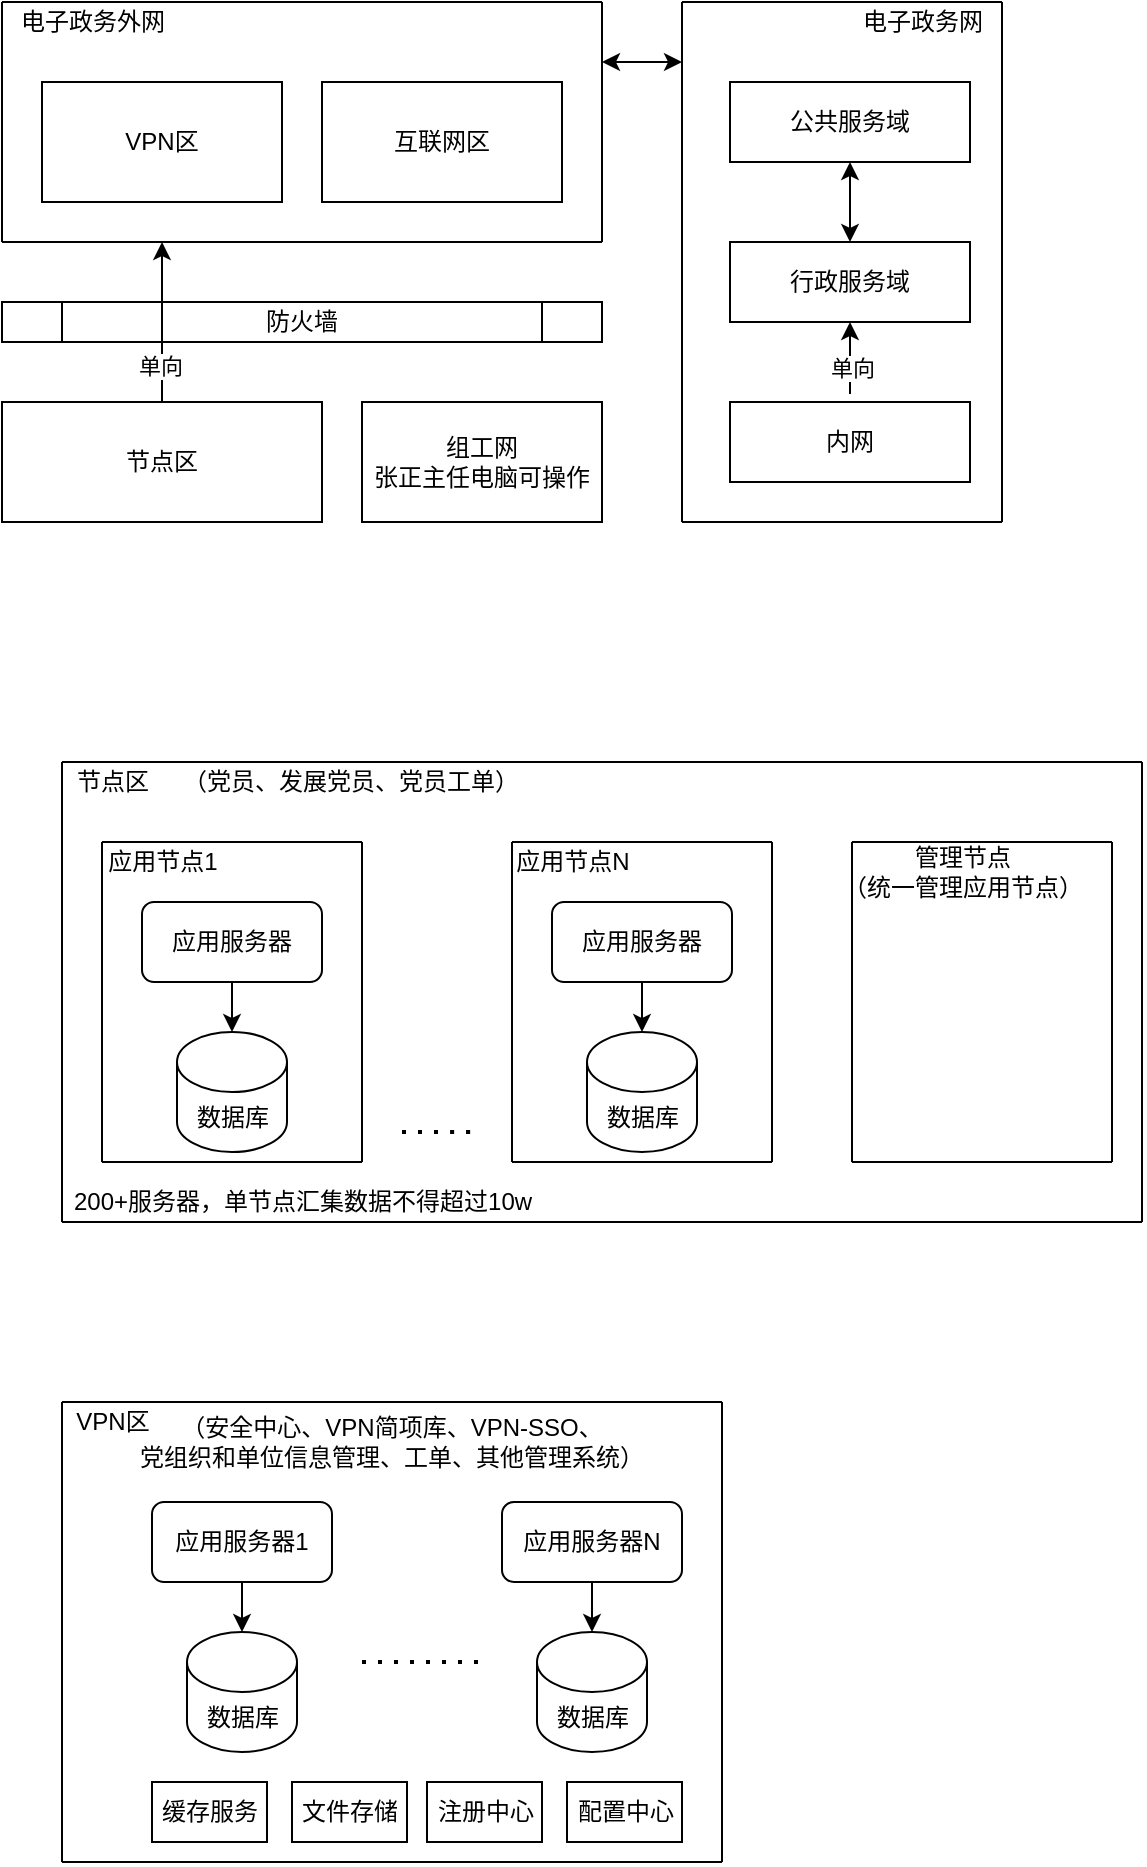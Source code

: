 <mxfile version="14.1.8" type="github">
  <diagram id="SYbEgcinNRKj9kmDJbq_" name="Page-1">
    <mxGraphModel dx="636" dy="356" grid="1" gridSize="10" guides="1" tooltips="1" connect="1" arrows="1" fold="1" page="1" pageScale="1" pageWidth="827" pageHeight="1169" math="0" shadow="0">
      <root>
        <mxCell id="0" />
        <mxCell id="1" parent="0" />
        <mxCell id="ao2a46Y-bcIXZqaaUjhU-2" value="VPN区" style="rounded=0;whiteSpace=wrap;html=1;" vertex="1" parent="1">
          <mxGeometry x="60" y="80" width="120" height="60" as="geometry" />
        </mxCell>
        <mxCell id="ao2a46Y-bcIXZqaaUjhU-3" value="互联网区" style="rounded=0;whiteSpace=wrap;html=1;" vertex="1" parent="1">
          <mxGeometry x="200" y="80" width="120" height="60" as="geometry" />
        </mxCell>
        <mxCell id="ao2a46Y-bcIXZqaaUjhU-4" value="节点区" style="rounded=0;whiteSpace=wrap;html=1;" vertex="1" parent="1">
          <mxGeometry x="40" y="240" width="160" height="60" as="geometry" />
        </mxCell>
        <mxCell id="ao2a46Y-bcIXZqaaUjhU-5" value="组工网&lt;br&gt;张正主任电脑可操作" style="rounded=0;whiteSpace=wrap;html=1;" vertex="1" parent="1">
          <mxGeometry x="220" y="240" width="120" height="60" as="geometry" />
        </mxCell>
        <mxCell id="ao2a46Y-bcIXZqaaUjhU-7" value="" style="endArrow=none;html=1;" edge="1" parent="1">
          <mxGeometry width="50" height="50" relative="1" as="geometry">
            <mxPoint x="40" y="160" as="sourcePoint" />
            <mxPoint x="40" y="40" as="targetPoint" />
          </mxGeometry>
        </mxCell>
        <mxCell id="ao2a46Y-bcIXZqaaUjhU-8" value="" style="endArrow=none;html=1;" edge="1" parent="1">
          <mxGeometry width="50" height="50" relative="1" as="geometry">
            <mxPoint x="40" y="160" as="sourcePoint" />
            <mxPoint x="340" y="160" as="targetPoint" />
          </mxGeometry>
        </mxCell>
        <mxCell id="ao2a46Y-bcIXZqaaUjhU-9" value="" style="endArrow=none;html=1;" edge="1" parent="1">
          <mxGeometry width="50" height="50" relative="1" as="geometry">
            <mxPoint x="40" y="40" as="sourcePoint" />
            <mxPoint x="340" y="40" as="targetPoint" />
          </mxGeometry>
        </mxCell>
        <mxCell id="ao2a46Y-bcIXZqaaUjhU-10" value="" style="endArrow=none;html=1;" edge="1" parent="1">
          <mxGeometry width="50" height="50" relative="1" as="geometry">
            <mxPoint x="340" y="160" as="sourcePoint" />
            <mxPoint x="340" y="40" as="targetPoint" />
          </mxGeometry>
        </mxCell>
        <mxCell id="ao2a46Y-bcIXZqaaUjhU-11" value="电子政务外网" style="text;html=1;align=center;verticalAlign=middle;resizable=0;points=[];autosize=1;" vertex="1" parent="1">
          <mxGeometry x="40" y="40" width="90" height="20" as="geometry" />
        </mxCell>
        <mxCell id="ao2a46Y-bcIXZqaaUjhU-12" value="防火墙" style="shape=process;whiteSpace=wrap;html=1;backgroundOutline=1;" vertex="1" parent="1">
          <mxGeometry x="40" y="190" width="300" height="20" as="geometry" />
        </mxCell>
        <mxCell id="ao2a46Y-bcIXZqaaUjhU-13" value="" style="endArrow=classic;html=1;exitX=0.5;exitY=0;exitDx=0;exitDy=0;" edge="1" parent="1" source="ao2a46Y-bcIXZqaaUjhU-4">
          <mxGeometry width="50" height="50" relative="1" as="geometry">
            <mxPoint x="250" y="210" as="sourcePoint" />
            <mxPoint x="120" y="160" as="targetPoint" />
          </mxGeometry>
        </mxCell>
        <mxCell id="ao2a46Y-bcIXZqaaUjhU-14" value="单向" style="edgeLabel;html=1;align=center;verticalAlign=middle;resizable=0;points=[];" vertex="1" connectable="0" parent="ao2a46Y-bcIXZqaaUjhU-13">
          <mxGeometry x="-0.543" y="1" relative="1" as="geometry">
            <mxPoint as="offset" />
          </mxGeometry>
        </mxCell>
        <mxCell id="ao2a46Y-bcIXZqaaUjhU-15" value="公共服务域" style="rounded=0;whiteSpace=wrap;html=1;" vertex="1" parent="1">
          <mxGeometry x="404" y="80" width="120" height="40" as="geometry" />
        </mxCell>
        <mxCell id="ao2a46Y-bcIXZqaaUjhU-16" value="行政服务域" style="rounded=0;whiteSpace=wrap;html=1;" vertex="1" parent="1">
          <mxGeometry x="404" y="160" width="120" height="40" as="geometry" />
        </mxCell>
        <mxCell id="ao2a46Y-bcIXZqaaUjhU-17" value="内网" style="rounded=0;whiteSpace=wrap;html=1;" vertex="1" parent="1">
          <mxGeometry x="404" y="240" width="120" height="40" as="geometry" />
        </mxCell>
        <mxCell id="ao2a46Y-bcIXZqaaUjhU-19" value="" style="endArrow=none;html=1;" edge="1" parent="1">
          <mxGeometry width="50" height="50" relative="1" as="geometry">
            <mxPoint x="380" y="300" as="sourcePoint" />
            <mxPoint x="380" y="40" as="targetPoint" />
          </mxGeometry>
        </mxCell>
        <mxCell id="ao2a46Y-bcIXZqaaUjhU-20" value="" style="endArrow=none;html=1;" edge="1" parent="1">
          <mxGeometry width="50" height="50" relative="1" as="geometry">
            <mxPoint x="540" y="300" as="sourcePoint" />
            <mxPoint x="540" y="40" as="targetPoint" />
          </mxGeometry>
        </mxCell>
        <mxCell id="ao2a46Y-bcIXZqaaUjhU-21" value="" style="endArrow=classic;startArrow=classic;html=1;entryX=0.5;entryY=1;entryDx=0;entryDy=0;" edge="1" parent="1" source="ao2a46Y-bcIXZqaaUjhU-16" target="ao2a46Y-bcIXZqaaUjhU-15">
          <mxGeometry width="50" height="50" relative="1" as="geometry">
            <mxPoint x="290" y="200" as="sourcePoint" />
            <mxPoint x="340" y="150" as="targetPoint" />
          </mxGeometry>
        </mxCell>
        <mxCell id="ao2a46Y-bcIXZqaaUjhU-22" value="" style="endArrow=classic;html=1;entryX=0.5;entryY=1;entryDx=0;entryDy=0;" edge="1" parent="1" target="ao2a46Y-bcIXZqaaUjhU-16">
          <mxGeometry width="50" height="50" relative="1" as="geometry">
            <mxPoint x="464" y="236" as="sourcePoint" />
            <mxPoint x="340" y="150" as="targetPoint" />
          </mxGeometry>
        </mxCell>
        <mxCell id="ao2a46Y-bcIXZqaaUjhU-23" value="单向" style="edgeLabel;html=1;align=center;verticalAlign=middle;resizable=0;points=[];" vertex="1" connectable="0" parent="ao2a46Y-bcIXZqaaUjhU-22">
          <mxGeometry x="-0.27" y="-1" relative="1" as="geometry">
            <mxPoint as="offset" />
          </mxGeometry>
        </mxCell>
        <mxCell id="ao2a46Y-bcIXZqaaUjhU-24" value="" style="endArrow=none;html=1;" edge="1" parent="1">
          <mxGeometry width="50" height="50" relative="1" as="geometry">
            <mxPoint x="380" y="300" as="sourcePoint" />
            <mxPoint x="540" y="300" as="targetPoint" />
          </mxGeometry>
        </mxCell>
        <mxCell id="ao2a46Y-bcIXZqaaUjhU-25" value="" style="endArrow=none;html=1;" edge="1" parent="1">
          <mxGeometry width="50" height="50" relative="1" as="geometry">
            <mxPoint x="380" y="40" as="sourcePoint" />
            <mxPoint x="540" y="40" as="targetPoint" />
          </mxGeometry>
        </mxCell>
        <mxCell id="ao2a46Y-bcIXZqaaUjhU-26" value="电子政务网" style="text;html=1;align=center;verticalAlign=middle;resizable=0;points=[];autosize=1;" vertex="1" parent="1">
          <mxGeometry x="460" y="40" width="80" height="20" as="geometry" />
        </mxCell>
        <mxCell id="ao2a46Y-bcIXZqaaUjhU-27" value="" style="endArrow=classic;startArrow=classic;html=1;" edge="1" parent="1">
          <mxGeometry width="50" height="50" relative="1" as="geometry">
            <mxPoint x="340" y="70" as="sourcePoint" />
            <mxPoint x="380" y="70" as="targetPoint" />
          </mxGeometry>
        </mxCell>
        <mxCell id="ao2a46Y-bcIXZqaaUjhU-29" value="应用服务器" style="rounded=1;whiteSpace=wrap;html=1;" vertex="1" parent="1">
          <mxGeometry x="110" y="490" width="90" height="40" as="geometry" />
        </mxCell>
        <mxCell id="ao2a46Y-bcIXZqaaUjhU-33" value="数据库" style="shape=cylinder3;whiteSpace=wrap;html=1;boundedLbl=1;backgroundOutline=1;size=15;" vertex="1" parent="1">
          <mxGeometry x="127.5" y="555" width="55" height="60" as="geometry" />
        </mxCell>
        <mxCell id="ao2a46Y-bcIXZqaaUjhU-34" value="" style="endArrow=classic;html=1;exitX=0.5;exitY=1;exitDx=0;exitDy=0;" edge="1" parent="1" source="ao2a46Y-bcIXZqaaUjhU-29" target="ao2a46Y-bcIXZqaaUjhU-33">
          <mxGeometry width="50" height="50" relative="1" as="geometry">
            <mxPoint x="290" y="540" as="sourcePoint" />
            <mxPoint x="340" y="490" as="targetPoint" />
          </mxGeometry>
        </mxCell>
        <mxCell id="ao2a46Y-bcIXZqaaUjhU-35" value="" style="endArrow=none;html=1;" edge="1" parent="1">
          <mxGeometry width="50" height="50" relative="1" as="geometry">
            <mxPoint x="90" y="620" as="sourcePoint" />
            <mxPoint x="90" y="460" as="targetPoint" />
          </mxGeometry>
        </mxCell>
        <mxCell id="ao2a46Y-bcIXZqaaUjhU-36" value="" style="endArrow=none;html=1;" edge="1" parent="1">
          <mxGeometry width="50" height="50" relative="1" as="geometry">
            <mxPoint x="90" y="460" as="sourcePoint" />
            <mxPoint x="220" y="460" as="targetPoint" />
          </mxGeometry>
        </mxCell>
        <mxCell id="ao2a46Y-bcIXZqaaUjhU-37" value="" style="endArrow=none;html=1;" edge="1" parent="1">
          <mxGeometry width="50" height="50" relative="1" as="geometry">
            <mxPoint x="220" y="620" as="sourcePoint" />
            <mxPoint x="220" y="460" as="targetPoint" />
          </mxGeometry>
        </mxCell>
        <mxCell id="ao2a46Y-bcIXZqaaUjhU-38" value="" style="endArrow=none;html=1;" edge="1" parent="1">
          <mxGeometry width="50" height="50" relative="1" as="geometry">
            <mxPoint x="90" y="620" as="sourcePoint" />
            <mxPoint x="220" y="620" as="targetPoint" />
          </mxGeometry>
        </mxCell>
        <mxCell id="ao2a46Y-bcIXZqaaUjhU-39" value="应用节点1" style="text;html=1;align=center;verticalAlign=middle;resizable=0;points=[];autosize=1;" vertex="1" parent="1">
          <mxGeometry x="85" y="460" width="70" height="20" as="geometry" />
        </mxCell>
        <mxCell id="ao2a46Y-bcIXZqaaUjhU-40" value="应用服务器" style="rounded=1;whiteSpace=wrap;html=1;" vertex="1" parent="1">
          <mxGeometry x="315" y="490" width="90" height="40" as="geometry" />
        </mxCell>
        <mxCell id="ao2a46Y-bcIXZqaaUjhU-41" value="数据库" style="shape=cylinder3;whiteSpace=wrap;html=1;boundedLbl=1;backgroundOutline=1;size=15;" vertex="1" parent="1">
          <mxGeometry x="332.5" y="555" width="55" height="60" as="geometry" />
        </mxCell>
        <mxCell id="ao2a46Y-bcIXZqaaUjhU-42" value="" style="endArrow=classic;html=1;exitX=0.5;exitY=1;exitDx=0;exitDy=0;" edge="1" parent="1" source="ao2a46Y-bcIXZqaaUjhU-40" target="ao2a46Y-bcIXZqaaUjhU-41">
          <mxGeometry width="50" height="50" relative="1" as="geometry">
            <mxPoint x="495" y="540" as="sourcePoint" />
            <mxPoint x="545" y="490" as="targetPoint" />
          </mxGeometry>
        </mxCell>
        <mxCell id="ao2a46Y-bcIXZqaaUjhU-43" value="" style="endArrow=none;html=1;" edge="1" parent="1">
          <mxGeometry width="50" height="50" relative="1" as="geometry">
            <mxPoint x="295" y="620" as="sourcePoint" />
            <mxPoint x="295" y="460" as="targetPoint" />
          </mxGeometry>
        </mxCell>
        <mxCell id="ao2a46Y-bcIXZqaaUjhU-44" value="" style="endArrow=none;html=1;" edge="1" parent="1">
          <mxGeometry width="50" height="50" relative="1" as="geometry">
            <mxPoint x="295" y="460" as="sourcePoint" />
            <mxPoint x="425" y="460" as="targetPoint" />
          </mxGeometry>
        </mxCell>
        <mxCell id="ao2a46Y-bcIXZqaaUjhU-45" value="" style="endArrow=none;html=1;" edge="1" parent="1">
          <mxGeometry width="50" height="50" relative="1" as="geometry">
            <mxPoint x="425" y="620" as="sourcePoint" />
            <mxPoint x="425" y="460" as="targetPoint" />
          </mxGeometry>
        </mxCell>
        <mxCell id="ao2a46Y-bcIXZqaaUjhU-46" value="" style="endArrow=none;html=1;" edge="1" parent="1">
          <mxGeometry width="50" height="50" relative="1" as="geometry">
            <mxPoint x="295" y="620" as="sourcePoint" />
            <mxPoint x="425" y="620" as="targetPoint" />
          </mxGeometry>
        </mxCell>
        <mxCell id="ao2a46Y-bcIXZqaaUjhU-47" value="应用节点N" style="text;html=1;align=center;verticalAlign=middle;resizable=0;points=[];autosize=1;" vertex="1" parent="1">
          <mxGeometry x="290" y="460" width="70" height="20" as="geometry" />
        </mxCell>
        <mxCell id="ao2a46Y-bcIXZqaaUjhU-48" value="" style="endArrow=none;dashed=1;html=1;dashPattern=1 3;strokeWidth=2;" edge="1" parent="1">
          <mxGeometry width="50" height="50" relative="1" as="geometry">
            <mxPoint x="240" y="605" as="sourcePoint" />
            <mxPoint x="280" y="605" as="targetPoint" />
            <Array as="points">
              <mxPoint x="270" y="605" />
            </Array>
          </mxGeometry>
        </mxCell>
        <mxCell id="ao2a46Y-bcIXZqaaUjhU-49" value="" style="endArrow=none;html=1;" edge="1" parent="1">
          <mxGeometry width="50" height="50" relative="1" as="geometry">
            <mxPoint x="70" y="650" as="sourcePoint" />
            <mxPoint x="70" y="420" as="targetPoint" />
          </mxGeometry>
        </mxCell>
        <mxCell id="ao2a46Y-bcIXZqaaUjhU-50" value="" style="endArrow=none;html=1;" edge="1" parent="1">
          <mxGeometry width="50" height="50" relative="1" as="geometry">
            <mxPoint x="70" y="650" as="sourcePoint" />
            <mxPoint x="610" y="650" as="targetPoint" />
          </mxGeometry>
        </mxCell>
        <mxCell id="ao2a46Y-bcIXZqaaUjhU-51" value="" style="endArrow=none;html=1;" edge="1" parent="1">
          <mxGeometry width="50" height="50" relative="1" as="geometry">
            <mxPoint x="610" y="650" as="sourcePoint" />
            <mxPoint x="610" y="420" as="targetPoint" />
          </mxGeometry>
        </mxCell>
        <mxCell id="ao2a46Y-bcIXZqaaUjhU-52" value="" style="endArrow=none;html=1;" edge="1" parent="1">
          <mxGeometry width="50" height="50" relative="1" as="geometry">
            <mxPoint x="70" y="420" as="sourcePoint" />
            <mxPoint x="610" y="420" as="targetPoint" />
          </mxGeometry>
        </mxCell>
        <mxCell id="ao2a46Y-bcIXZqaaUjhU-53" value="节点区" style="text;html=1;align=center;verticalAlign=middle;resizable=0;points=[];autosize=1;" vertex="1" parent="1">
          <mxGeometry x="70" y="420" width="50" height="20" as="geometry" />
        </mxCell>
        <mxCell id="ao2a46Y-bcIXZqaaUjhU-54" value="（党员、发展党员、党员工单）" style="text;html=1;strokeColor=none;fillColor=none;align=center;verticalAlign=middle;whiteSpace=wrap;rounded=0;" vertex="1" parent="1">
          <mxGeometry x="127.5" y="420" width="172.5" height="20" as="geometry" />
        </mxCell>
        <mxCell id="ao2a46Y-bcIXZqaaUjhU-58" value="" style="endArrow=none;html=1;" edge="1" parent="1">
          <mxGeometry width="50" height="50" relative="1" as="geometry">
            <mxPoint x="465" y="620" as="sourcePoint" />
            <mxPoint x="465" y="460" as="targetPoint" />
          </mxGeometry>
        </mxCell>
        <mxCell id="ao2a46Y-bcIXZqaaUjhU-59" value="" style="endArrow=none;html=1;" edge="1" parent="1">
          <mxGeometry width="50" height="50" relative="1" as="geometry">
            <mxPoint x="465" y="460" as="sourcePoint" />
            <mxPoint x="595" y="460" as="targetPoint" />
          </mxGeometry>
        </mxCell>
        <mxCell id="ao2a46Y-bcIXZqaaUjhU-60" value="" style="endArrow=none;html=1;" edge="1" parent="1">
          <mxGeometry width="50" height="50" relative="1" as="geometry">
            <mxPoint x="595" y="620" as="sourcePoint" />
            <mxPoint x="595" y="460" as="targetPoint" />
          </mxGeometry>
        </mxCell>
        <mxCell id="ao2a46Y-bcIXZqaaUjhU-61" value="" style="endArrow=none;html=1;" edge="1" parent="1">
          <mxGeometry width="50" height="50" relative="1" as="geometry">
            <mxPoint x="465" y="620" as="sourcePoint" />
            <mxPoint x="595" y="620" as="targetPoint" />
          </mxGeometry>
        </mxCell>
        <mxCell id="ao2a46Y-bcIXZqaaUjhU-62" value="管理节点&lt;br&gt;（统一管理应用节点）" style="text;html=1;align=center;verticalAlign=middle;resizable=0;points=[];autosize=1;" vertex="1" parent="1">
          <mxGeometry x="450" y="460" width="140" height="30" as="geometry" />
        </mxCell>
        <mxCell id="ao2a46Y-bcIXZqaaUjhU-63" value="200+服务器，单节点汇集数据不得超过10w" style="text;html=1;align=center;verticalAlign=middle;resizable=0;points=[];autosize=1;" vertex="1" parent="1">
          <mxGeometry x="70" y="630" width="240" height="20" as="geometry" />
        </mxCell>
        <mxCell id="ao2a46Y-bcIXZqaaUjhU-64" value="应用服务器1" style="rounded=1;whiteSpace=wrap;html=1;" vertex="1" parent="1">
          <mxGeometry x="115" y="790" width="90" height="40" as="geometry" />
        </mxCell>
        <mxCell id="ao2a46Y-bcIXZqaaUjhU-65" value="数据库" style="shape=cylinder3;whiteSpace=wrap;html=1;boundedLbl=1;backgroundOutline=1;size=15;" vertex="1" parent="1">
          <mxGeometry x="132.5" y="855" width="55" height="60" as="geometry" />
        </mxCell>
        <mxCell id="ao2a46Y-bcIXZqaaUjhU-66" value="" style="endArrow=classic;html=1;exitX=0.5;exitY=1;exitDx=0;exitDy=0;" edge="1" parent="1" source="ao2a46Y-bcIXZqaaUjhU-64" target="ao2a46Y-bcIXZqaaUjhU-65">
          <mxGeometry width="50" height="50" relative="1" as="geometry">
            <mxPoint x="295" y="840" as="sourcePoint" />
            <mxPoint x="345" y="790" as="targetPoint" />
          </mxGeometry>
        </mxCell>
        <mxCell id="ao2a46Y-bcIXZqaaUjhU-72" value="应用服务器N" style="rounded=1;whiteSpace=wrap;html=1;" vertex="1" parent="1">
          <mxGeometry x="290" y="790" width="90" height="40" as="geometry" />
        </mxCell>
        <mxCell id="ao2a46Y-bcIXZqaaUjhU-73" value="数据库" style="shape=cylinder3;whiteSpace=wrap;html=1;boundedLbl=1;backgroundOutline=1;size=15;" vertex="1" parent="1">
          <mxGeometry x="307.5" y="855" width="55" height="60" as="geometry" />
        </mxCell>
        <mxCell id="ao2a46Y-bcIXZqaaUjhU-74" value="" style="endArrow=classic;html=1;exitX=0.5;exitY=1;exitDx=0;exitDy=0;" edge="1" parent="1" source="ao2a46Y-bcIXZqaaUjhU-72" target="ao2a46Y-bcIXZqaaUjhU-73">
          <mxGeometry width="50" height="50" relative="1" as="geometry">
            <mxPoint x="470" y="840" as="sourcePoint" />
            <mxPoint x="520" y="790" as="targetPoint" />
          </mxGeometry>
        </mxCell>
        <mxCell id="ao2a46Y-bcIXZqaaUjhU-81" value="" style="endArrow=none;html=1;" edge="1" parent="1">
          <mxGeometry width="50" height="50" relative="1" as="geometry">
            <mxPoint x="70" y="970" as="sourcePoint" />
            <mxPoint x="70" y="740" as="targetPoint" />
          </mxGeometry>
        </mxCell>
        <mxCell id="ao2a46Y-bcIXZqaaUjhU-82" value="" style="endArrow=none;html=1;" edge="1" parent="1">
          <mxGeometry width="50" height="50" relative="1" as="geometry">
            <mxPoint x="70" y="970" as="sourcePoint" />
            <mxPoint x="400" y="970" as="targetPoint" />
          </mxGeometry>
        </mxCell>
        <mxCell id="ao2a46Y-bcIXZqaaUjhU-83" value="" style="endArrow=none;html=1;" edge="1" parent="1">
          <mxGeometry width="50" height="50" relative="1" as="geometry">
            <mxPoint x="400" y="970" as="sourcePoint" />
            <mxPoint x="400" y="740" as="targetPoint" />
          </mxGeometry>
        </mxCell>
        <mxCell id="ao2a46Y-bcIXZqaaUjhU-84" value="" style="endArrow=none;html=1;" edge="1" parent="1">
          <mxGeometry width="50" height="50" relative="1" as="geometry">
            <mxPoint x="70" y="740" as="sourcePoint" />
            <mxPoint x="400" y="740" as="targetPoint" />
          </mxGeometry>
        </mxCell>
        <mxCell id="ao2a46Y-bcIXZqaaUjhU-85" value="VPN区" style="text;html=1;align=center;verticalAlign=middle;resizable=0;points=[];autosize=1;" vertex="1" parent="1">
          <mxGeometry x="70" y="740" width="50" height="20" as="geometry" />
        </mxCell>
        <mxCell id="ao2a46Y-bcIXZqaaUjhU-86" value="（安全中心、VPN简项库、VPN-SSO、&lt;br&gt;党组织和单位信息管理、工单、其他管理系统）" style="text;html=1;strokeColor=none;fillColor=none;align=center;verticalAlign=middle;whiteSpace=wrap;rounded=0;" vertex="1" parent="1">
          <mxGeometry x="100" y="750" width="270" height="20" as="geometry" />
        </mxCell>
        <mxCell id="ao2a46Y-bcIXZqaaUjhU-93" value="" style="endArrow=none;dashed=1;html=1;dashPattern=1 3;strokeWidth=2;" edge="1" parent="1">
          <mxGeometry width="50" height="50" relative="1" as="geometry">
            <mxPoint x="220" y="870" as="sourcePoint" />
            <mxPoint x="280" y="870" as="targetPoint" />
          </mxGeometry>
        </mxCell>
        <mxCell id="ao2a46Y-bcIXZqaaUjhU-94" value="缓存服务" style="rounded=0;whiteSpace=wrap;html=1;" vertex="1" parent="1">
          <mxGeometry x="115" y="930" width="57.5" height="30" as="geometry" />
        </mxCell>
        <mxCell id="ao2a46Y-bcIXZqaaUjhU-95" value="文件存储" style="rounded=0;whiteSpace=wrap;html=1;" vertex="1" parent="1">
          <mxGeometry x="185" y="930" width="57.5" height="30" as="geometry" />
        </mxCell>
        <mxCell id="ao2a46Y-bcIXZqaaUjhU-96" value="注册中心" style="rounded=0;whiteSpace=wrap;html=1;" vertex="1" parent="1">
          <mxGeometry x="252.5" y="930" width="57.5" height="30" as="geometry" />
        </mxCell>
        <mxCell id="ao2a46Y-bcIXZqaaUjhU-97" value="配置中心" style="rounded=0;whiteSpace=wrap;html=1;" vertex="1" parent="1">
          <mxGeometry x="322.5" y="930" width="57.5" height="30" as="geometry" />
        </mxCell>
      </root>
    </mxGraphModel>
  </diagram>
</mxfile>
